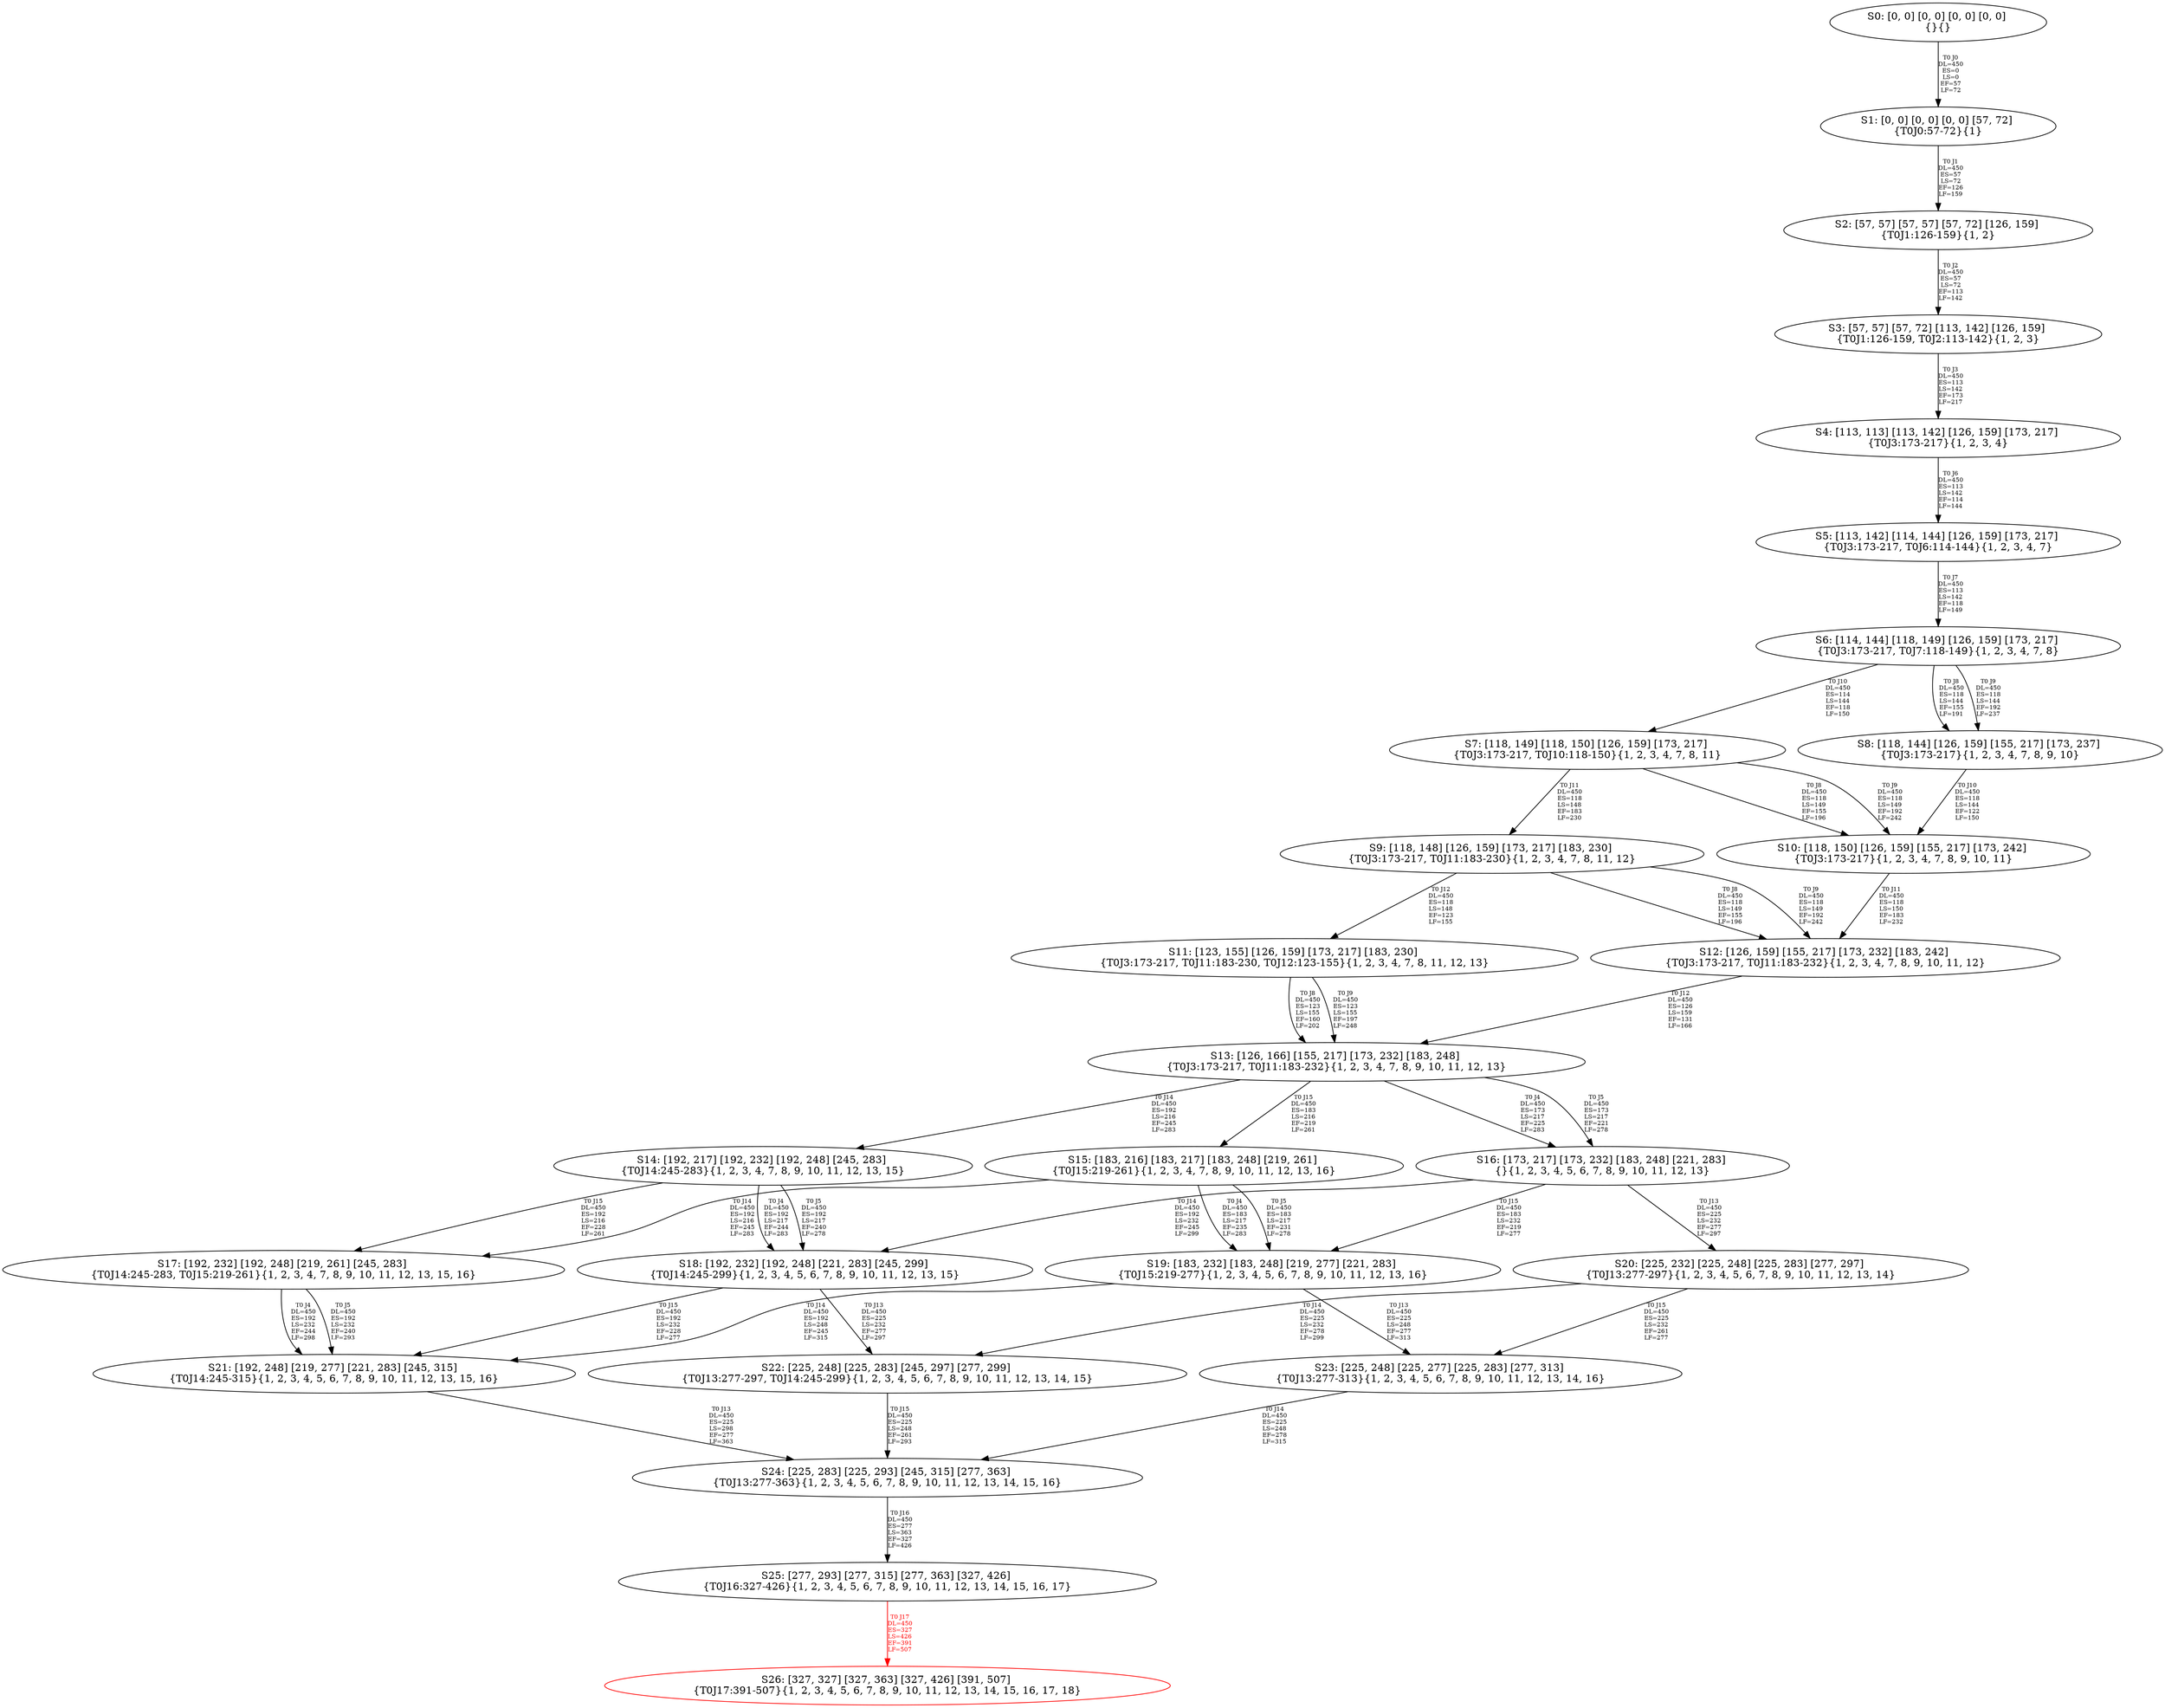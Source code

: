 digraph {
	S0[label="S0: [0, 0] [0, 0] [0, 0] [0, 0] \n{}{}"];
	S1[label="S1: [0, 0] [0, 0] [0, 0] [57, 72] \n{T0J0:57-72}{1}"];
	S2[label="S2: [57, 57] [57, 57] [57, 72] [126, 159] \n{T0J1:126-159}{1, 2}"];
	S3[label="S3: [57, 57] [57, 72] [113, 142] [126, 159] \n{T0J1:126-159, T0J2:113-142}{1, 2, 3}"];
	S4[label="S4: [113, 113] [113, 142] [126, 159] [173, 217] \n{T0J3:173-217}{1, 2, 3, 4}"];
	S5[label="S5: [113, 142] [114, 144] [126, 159] [173, 217] \n{T0J3:173-217, T0J6:114-144}{1, 2, 3, 4, 7}"];
	S6[label="S6: [114, 144] [118, 149] [126, 159] [173, 217] \n{T0J3:173-217, T0J7:118-149}{1, 2, 3, 4, 7, 8}"];
	S7[label="S7: [118, 149] [118, 150] [126, 159] [173, 217] \n{T0J3:173-217, T0J10:118-150}{1, 2, 3, 4, 7, 8, 11}"];
	S8[label="S8: [118, 144] [126, 159] [155, 217] [173, 237] \n{T0J3:173-217}{1, 2, 3, 4, 7, 8, 9, 10}"];
	S9[label="S9: [118, 148] [126, 159] [173, 217] [183, 230] \n{T0J3:173-217, T0J11:183-230}{1, 2, 3, 4, 7, 8, 11, 12}"];
	S10[label="S10: [118, 150] [126, 159] [155, 217] [173, 242] \n{T0J3:173-217}{1, 2, 3, 4, 7, 8, 9, 10, 11}"];
	S11[label="S11: [123, 155] [126, 159] [173, 217] [183, 230] \n{T0J3:173-217, T0J11:183-230, T0J12:123-155}{1, 2, 3, 4, 7, 8, 11, 12, 13}"];
	S12[label="S12: [126, 159] [155, 217] [173, 232] [183, 242] \n{T0J3:173-217, T0J11:183-232}{1, 2, 3, 4, 7, 8, 9, 10, 11, 12}"];
	S13[label="S13: [126, 166] [155, 217] [173, 232] [183, 248] \n{T0J3:173-217, T0J11:183-232}{1, 2, 3, 4, 7, 8, 9, 10, 11, 12, 13}"];
	S14[label="S14: [192, 217] [192, 232] [192, 248] [245, 283] \n{T0J14:245-283}{1, 2, 3, 4, 7, 8, 9, 10, 11, 12, 13, 15}"];
	S15[label="S15: [183, 216] [183, 217] [183, 248] [219, 261] \n{T0J15:219-261}{1, 2, 3, 4, 7, 8, 9, 10, 11, 12, 13, 16}"];
	S16[label="S16: [173, 217] [173, 232] [183, 248] [221, 283] \n{}{1, 2, 3, 4, 5, 6, 7, 8, 9, 10, 11, 12, 13}"];
	S17[label="S17: [192, 232] [192, 248] [219, 261] [245, 283] \n{T0J14:245-283, T0J15:219-261}{1, 2, 3, 4, 7, 8, 9, 10, 11, 12, 13, 15, 16}"];
	S18[label="S18: [192, 232] [192, 248] [221, 283] [245, 299] \n{T0J14:245-299}{1, 2, 3, 4, 5, 6, 7, 8, 9, 10, 11, 12, 13, 15}"];
	S19[label="S19: [183, 232] [183, 248] [219, 277] [221, 283] \n{T0J15:219-277}{1, 2, 3, 4, 5, 6, 7, 8, 9, 10, 11, 12, 13, 16}"];
	S20[label="S20: [225, 232] [225, 248] [225, 283] [277, 297] \n{T0J13:277-297}{1, 2, 3, 4, 5, 6, 7, 8, 9, 10, 11, 12, 13, 14}"];
	S21[label="S21: [192, 248] [219, 277] [221, 283] [245, 315] \n{T0J14:245-315}{1, 2, 3, 4, 5, 6, 7, 8, 9, 10, 11, 12, 13, 15, 16}"];
	S22[label="S22: [225, 248] [225, 283] [245, 297] [277, 299] \n{T0J13:277-297, T0J14:245-299}{1, 2, 3, 4, 5, 6, 7, 8, 9, 10, 11, 12, 13, 14, 15}"];
	S23[label="S23: [225, 248] [225, 277] [225, 283] [277, 313] \n{T0J13:277-313}{1, 2, 3, 4, 5, 6, 7, 8, 9, 10, 11, 12, 13, 14, 16}"];
	S24[label="S24: [225, 283] [225, 293] [245, 315] [277, 363] \n{T0J13:277-363}{1, 2, 3, 4, 5, 6, 7, 8, 9, 10, 11, 12, 13, 14, 15, 16}"];
	S25[label="S25: [277, 293] [277, 315] [277, 363] [327, 426] \n{T0J16:327-426}{1, 2, 3, 4, 5, 6, 7, 8, 9, 10, 11, 12, 13, 14, 15, 16, 17}"];
	S26[label="S26: [327, 327] [327, 363] [327, 426] [391, 507] \n{T0J17:391-507}{1, 2, 3, 4, 5, 6, 7, 8, 9, 10, 11, 12, 13, 14, 15, 16, 17, 18}"];
	S0 -> S1[label="T0 J0\nDL=450\nES=0\nLS=0\nEF=57\nLF=72",fontsize=8];
	S1 -> S2[label="T0 J1\nDL=450\nES=57\nLS=72\nEF=126\nLF=159",fontsize=8];
	S2 -> S3[label="T0 J2\nDL=450\nES=57\nLS=72\nEF=113\nLF=142",fontsize=8];
	S3 -> S4[label="T0 J3\nDL=450\nES=113\nLS=142\nEF=173\nLF=217",fontsize=8];
	S4 -> S5[label="T0 J6\nDL=450\nES=113\nLS=142\nEF=114\nLF=144",fontsize=8];
	S5 -> S6[label="T0 J7\nDL=450\nES=113\nLS=142\nEF=118\nLF=149",fontsize=8];
	S6 -> S8[label="T0 J8\nDL=450\nES=118\nLS=144\nEF=155\nLF=191",fontsize=8];
	S6 -> S8[label="T0 J9\nDL=450\nES=118\nLS=144\nEF=192\nLF=237",fontsize=8];
	S6 -> S7[label="T0 J10\nDL=450\nES=114\nLS=144\nEF=118\nLF=150",fontsize=8];
	S7 -> S10[label="T0 J8\nDL=450\nES=118\nLS=149\nEF=155\nLF=196",fontsize=8];
	S7 -> S10[label="T0 J9\nDL=450\nES=118\nLS=149\nEF=192\nLF=242",fontsize=8];
	S7 -> S9[label="T0 J11\nDL=450\nES=118\nLS=148\nEF=183\nLF=230",fontsize=8];
	S8 -> S10[label="T0 J10\nDL=450\nES=118\nLS=144\nEF=122\nLF=150",fontsize=8];
	S9 -> S12[label="T0 J8\nDL=450\nES=118\nLS=149\nEF=155\nLF=196",fontsize=8];
	S9 -> S12[label="T0 J9\nDL=450\nES=118\nLS=149\nEF=192\nLF=242",fontsize=8];
	S9 -> S11[label="T0 J12\nDL=450\nES=118\nLS=148\nEF=123\nLF=155",fontsize=8];
	S10 -> S12[label="T0 J11\nDL=450\nES=118\nLS=150\nEF=183\nLF=232",fontsize=8];
	S11 -> S13[label="T0 J8\nDL=450\nES=123\nLS=155\nEF=160\nLF=202",fontsize=8];
	S11 -> S13[label="T0 J9\nDL=450\nES=123\nLS=155\nEF=197\nLF=248",fontsize=8];
	S12 -> S13[label="T0 J12\nDL=450\nES=126\nLS=159\nEF=131\nLF=166",fontsize=8];
	S13 -> S16[label="T0 J4\nDL=450\nES=173\nLS=217\nEF=225\nLF=283",fontsize=8];
	S13 -> S16[label="T0 J5\nDL=450\nES=173\nLS=217\nEF=221\nLF=278",fontsize=8];
	S13 -> S14[label="T0 J14\nDL=450\nES=192\nLS=216\nEF=245\nLF=283",fontsize=8];
	S13 -> S15[label="T0 J15\nDL=450\nES=183\nLS=216\nEF=219\nLF=261",fontsize=8];
	S14 -> S18[label="T0 J4\nDL=450\nES=192\nLS=217\nEF=244\nLF=283",fontsize=8];
	S14 -> S18[label="T0 J5\nDL=450\nES=192\nLS=217\nEF=240\nLF=278",fontsize=8];
	S14 -> S17[label="T0 J15\nDL=450\nES=192\nLS=216\nEF=228\nLF=261",fontsize=8];
	S15 -> S19[label="T0 J4\nDL=450\nES=183\nLS=217\nEF=235\nLF=283",fontsize=8];
	S15 -> S19[label="T0 J5\nDL=450\nES=183\nLS=217\nEF=231\nLF=278",fontsize=8];
	S15 -> S17[label="T0 J14\nDL=450\nES=192\nLS=216\nEF=245\nLF=283",fontsize=8];
	S16 -> S20[label="T0 J13\nDL=450\nES=225\nLS=232\nEF=277\nLF=297",fontsize=8];
	S16 -> S18[label="T0 J14\nDL=450\nES=192\nLS=232\nEF=245\nLF=299",fontsize=8];
	S16 -> S19[label="T0 J15\nDL=450\nES=183\nLS=232\nEF=219\nLF=277",fontsize=8];
	S17 -> S21[label="T0 J4\nDL=450\nES=192\nLS=232\nEF=244\nLF=298",fontsize=8];
	S17 -> S21[label="T0 J5\nDL=450\nES=192\nLS=232\nEF=240\nLF=293",fontsize=8];
	S18 -> S22[label="T0 J13\nDL=450\nES=225\nLS=232\nEF=277\nLF=297",fontsize=8];
	S18 -> S21[label="T0 J15\nDL=450\nES=192\nLS=232\nEF=228\nLF=277",fontsize=8];
	S19 -> S23[label="T0 J13\nDL=450\nES=225\nLS=248\nEF=277\nLF=313",fontsize=8];
	S19 -> S21[label="T0 J14\nDL=450\nES=192\nLS=248\nEF=245\nLF=315",fontsize=8];
	S20 -> S22[label="T0 J14\nDL=450\nES=225\nLS=232\nEF=278\nLF=299",fontsize=8];
	S20 -> S23[label="T0 J15\nDL=450\nES=225\nLS=232\nEF=261\nLF=277",fontsize=8];
	S21 -> S24[label="T0 J13\nDL=450\nES=225\nLS=298\nEF=277\nLF=363",fontsize=8];
	S22 -> S24[label="T0 J15\nDL=450\nES=225\nLS=248\nEF=261\nLF=293",fontsize=8];
	S23 -> S24[label="T0 J14\nDL=450\nES=225\nLS=248\nEF=278\nLF=315",fontsize=8];
	S24 -> S25[label="T0 J16\nDL=450\nES=277\nLS=363\nEF=327\nLF=426",fontsize=8];
	S25 -> S26[label="T0 J17\nDL=450\nES=327\nLS=426\nEF=391\nLF=507",color=Red,fontcolor=Red,fontsize=8];
S26[color=Red];
}
